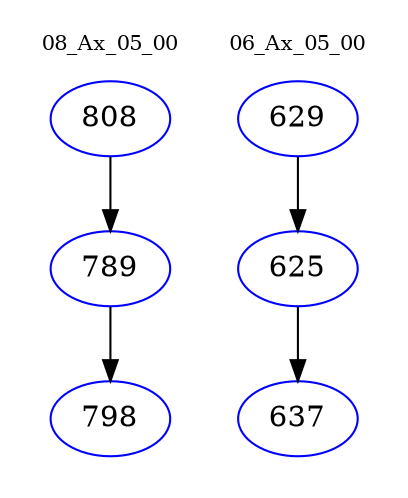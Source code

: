 digraph{
subgraph cluster_0 {
color = white
label = "08_Ax_05_00";
fontsize=10;
T0_808 [label="808", color="blue"]
T0_808 -> T0_789 [color="black"]
T0_789 [label="789", color="blue"]
T0_789 -> T0_798 [color="black"]
T0_798 [label="798", color="blue"]
}
subgraph cluster_1 {
color = white
label = "06_Ax_05_00";
fontsize=10;
T1_629 [label="629", color="blue"]
T1_629 -> T1_625 [color="black"]
T1_625 [label="625", color="blue"]
T1_625 -> T1_637 [color="black"]
T1_637 [label="637", color="blue"]
}
}
